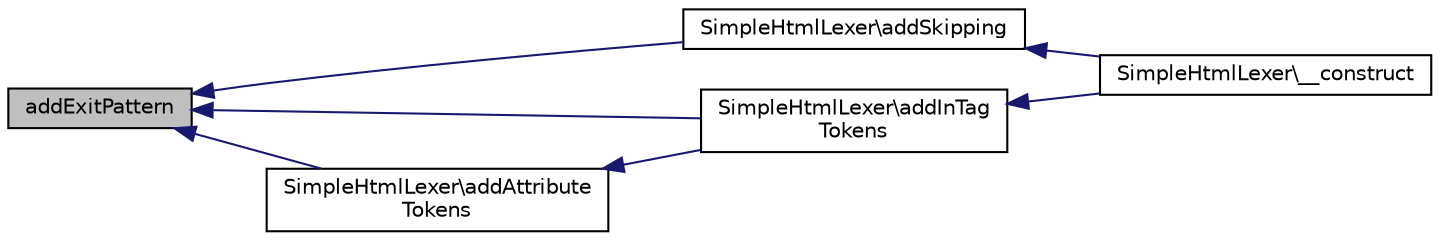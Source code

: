 digraph "addExitPattern"
{
  edge [fontname="Helvetica",fontsize="10",labelfontname="Helvetica",labelfontsize="10"];
  node [fontname="Helvetica",fontsize="10",shape=record];
  rankdir="LR";
  Node1 [label="addExitPattern",height=0.2,width=0.4,color="black", fillcolor="grey75", style="filled" fontcolor="black"];
  Node1 -> Node2 [dir="back",color="midnightblue",fontsize="10",style="solid",fontname="Helvetica"];
  Node2 [label="SimpleHtmlLexer\\addSkipping",height=0.2,width=0.4,color="black", fillcolor="white", style="filled",URL="$class_simple_html_lexer.html#a523abb7b410593ad518125d789505166"];
  Node2 -> Node3 [dir="back",color="midnightblue",fontsize="10",style="solid",fontname="Helvetica"];
  Node3 [label="SimpleHtmlLexer\\__construct",height=0.2,width=0.4,color="black", fillcolor="white", style="filled",URL="$class_simple_html_lexer.html#ab890968dc291758f2315ad508db516b6"];
  Node1 -> Node4 [dir="back",color="midnightblue",fontsize="10",style="solid",fontname="Helvetica"];
  Node4 [label="SimpleHtmlLexer\\addInTag\lTokens",height=0.2,width=0.4,color="black", fillcolor="white", style="filled",URL="$class_simple_html_lexer.html#a8b5eb305db471592400125f189af55a0"];
  Node4 -> Node3 [dir="back",color="midnightblue",fontsize="10",style="solid",fontname="Helvetica"];
  Node1 -> Node5 [dir="back",color="midnightblue",fontsize="10",style="solid",fontname="Helvetica"];
  Node5 [label="SimpleHtmlLexer\\addAttribute\lTokens",height=0.2,width=0.4,color="black", fillcolor="white", style="filled",URL="$class_simple_html_lexer.html#af320edfcc8f5a4cb28f8332685e19b35"];
  Node5 -> Node4 [dir="back",color="midnightblue",fontsize="10",style="solid",fontname="Helvetica"];
}
